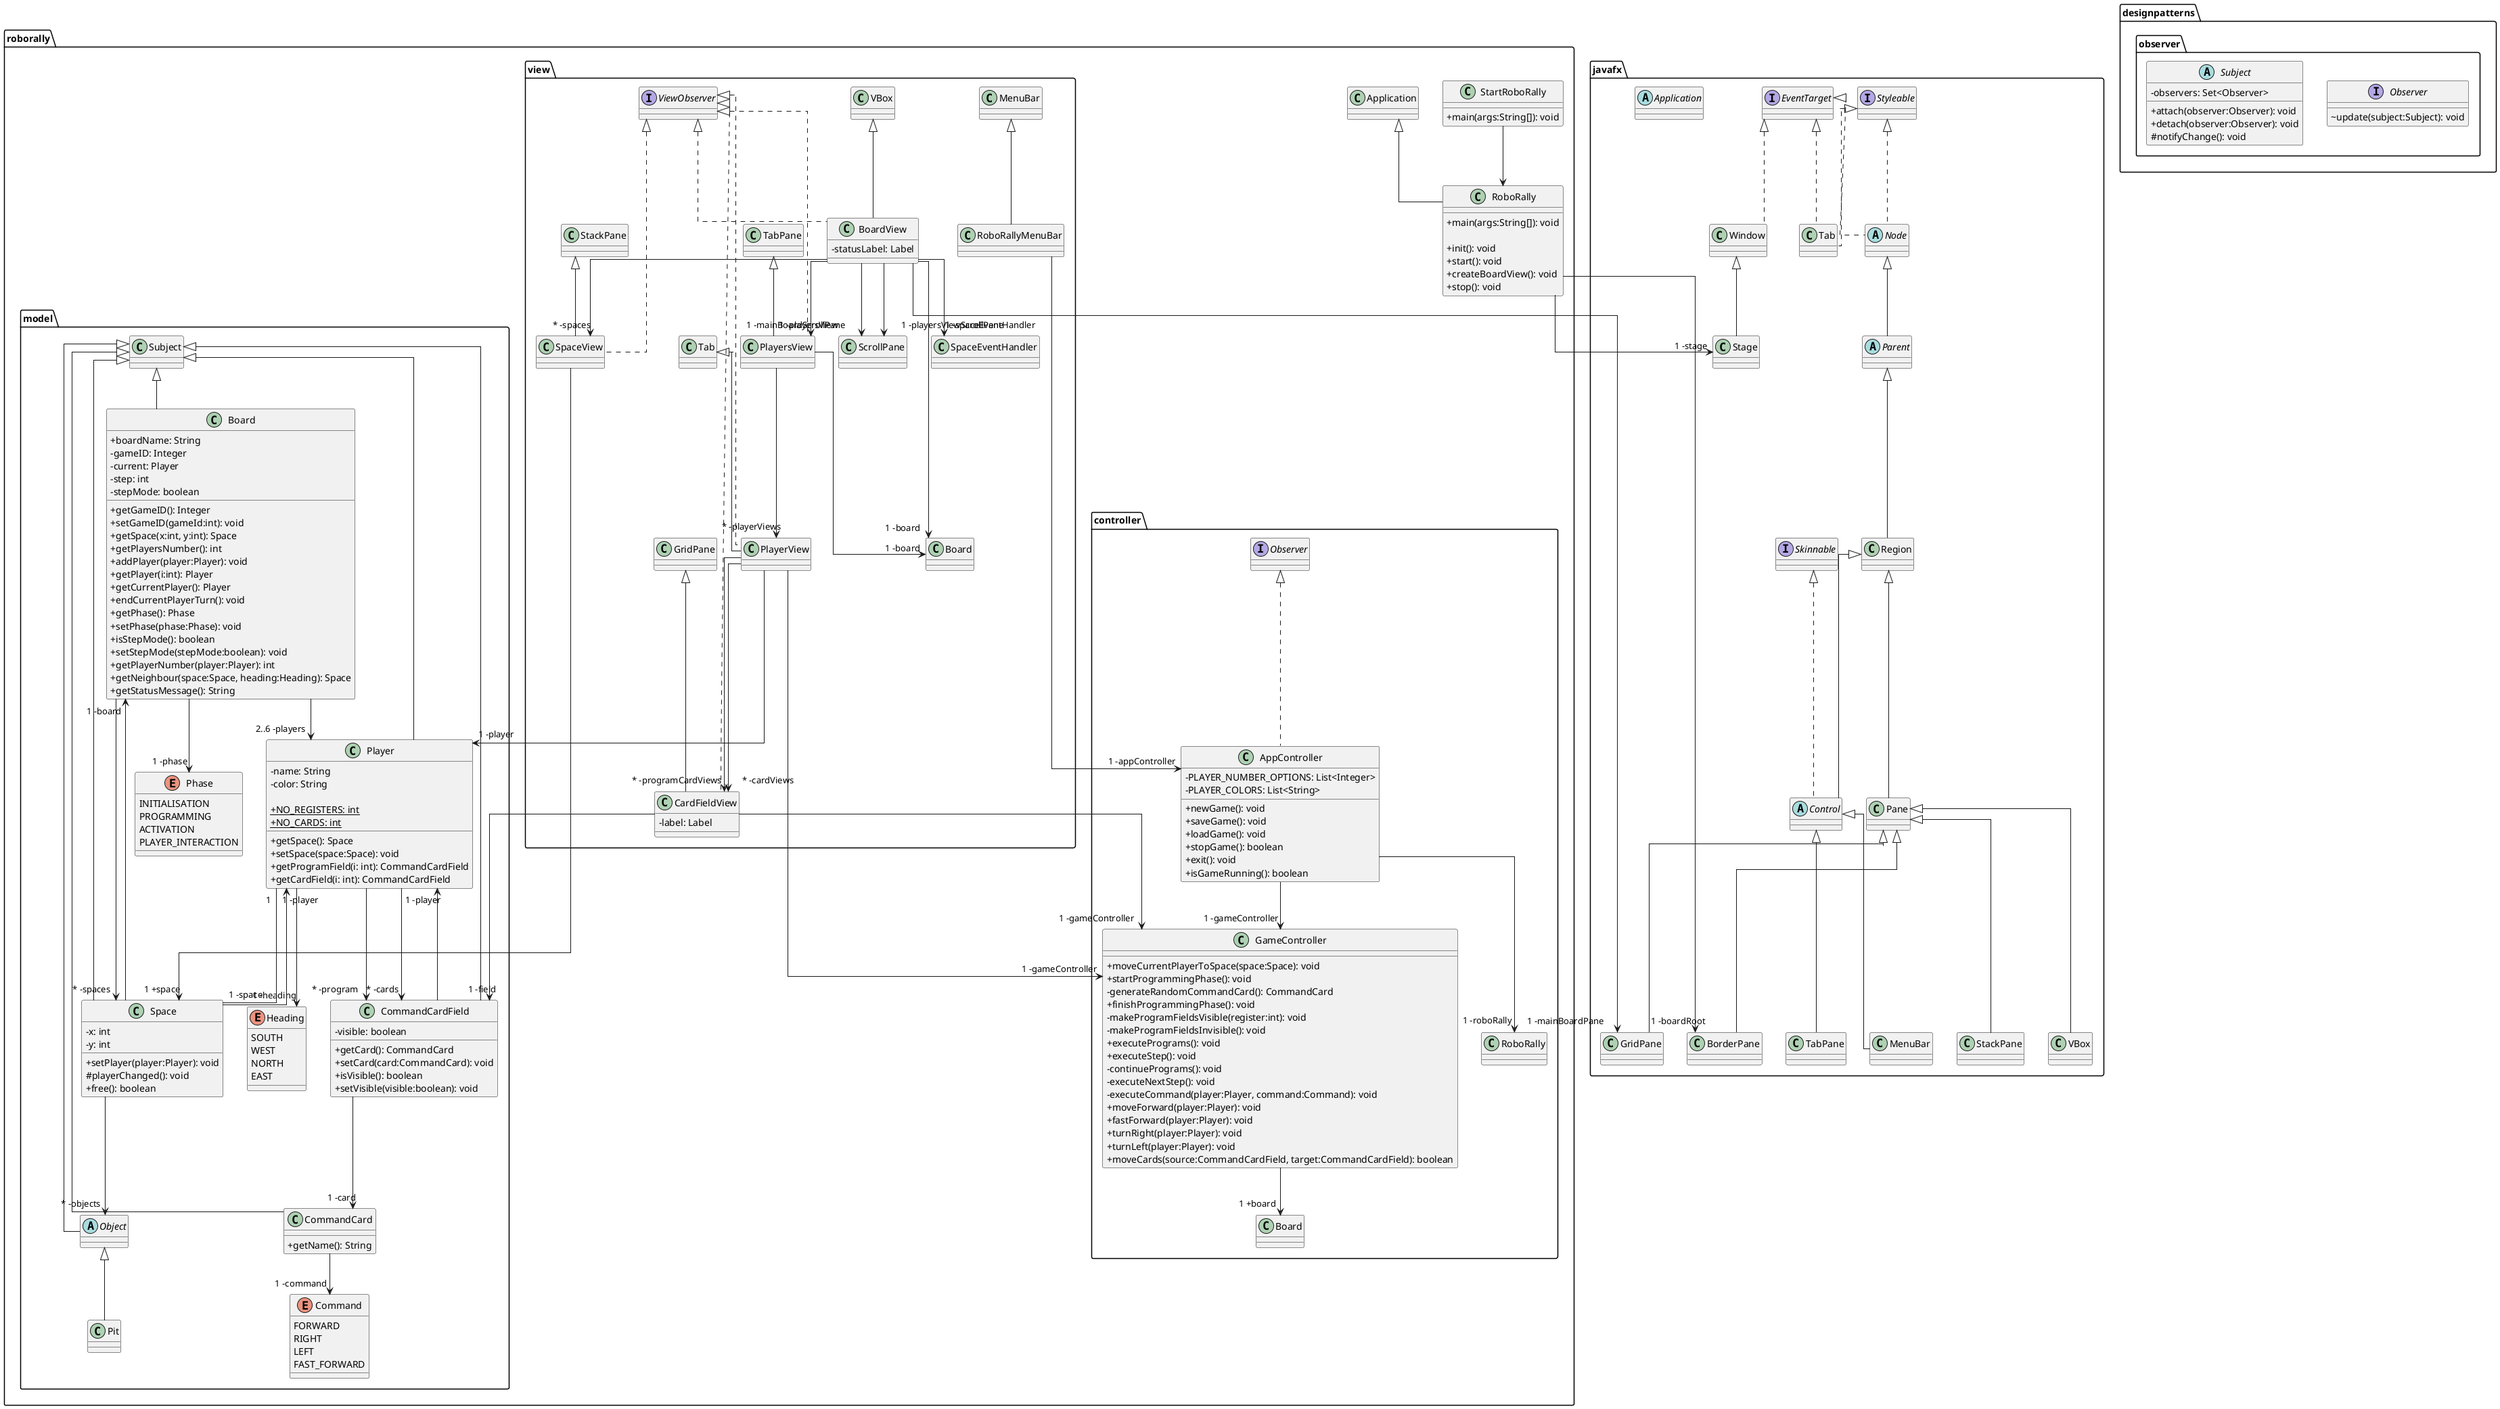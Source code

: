 @startuml
'https://plantuml.com/class-diagram

skinparam classAttributeIconSize 0
skinparam linetype polyline
skinparam linetype ortho

package javafx {
    abstract class Node implements EventTarget, Styleable {}
    class Tab implements EventTarget, Styleable {}
    class Window implements EventTarget {}
    abstract class Parent extends Node {}
    class Region extends Parent {}
    abstract class Control extends Region implements Skinnable {}
    class Pane extends Region {}
    class VBox extends Pane {}
    class GridPane extends Pane {}
    class TabPane extends Control {}
    class MenuBar extends Control {}
    class StackPane extends Pane {}
    class BorderPane extends Pane {}
    class Stage extends Window {}
    abstract class Application {}
}

package designpatterns.observer {
    interface Observer {
        ~update(subject:Subject): void
    }
    abstract class Subject {
        -observers: Set<Observer>

        +attach(observer:Observer): void
        +detach(observer:Observer): void
        #notifyChange(): void
    }
}

package roborally {
    package controller {
        class AppController implements Observer {
            -PLAYER_NUMBER_OPTIONS: List<Integer>
            -PLAYER_COLORS: List<String>

            +newGame(): void
            +saveGame(): void
            +loadGame(): void
            +stopGame(): boolean
            +exit(): void
            +isGameRunning(): boolean
        }
        AppController --> "1 -roboRally" RoboRally
        AppController --> "1 -gameController" GameController

        class GameController {
            +moveCurrentPlayerToSpace(space:Space): void
            +startProgrammingPhase(): void
            -generateRandomCommandCard(): CommandCard
            +finishProgrammingPhase(): void
            -makeProgramFieldsVisible(register:int): void
            -makeProgramFieldsInvisible(): void
            +executePrograms(): void
            +executeStep(): void
            -continuePrograms(): void
            -executeNextStep(): void
            -executeCommand(player:Player, command:Command): void
            +moveForward(player:Player): void
            +fastForward(player:Player): void
            +turnRight(player:Player): void
            +turnLeft(player:Player): void
            +moveCards(source:CommandCardField, target:CommandCardField): boolean
        }
        GameController --> "1 +board" Board
    }

    package model {
        class Board extends Subject {
            +boardName: String
            -gameID: Integer
            -current: Player
            -step: int
            -stepMode: boolean

            +getGameID(): Integer
            +setGameID(gameId:int): void
            +getSpace(x:int, y:int): Space
            +getPlayersNumber(): int
            +addPlayer(player:Player): void
            +getPlayer(i:int): Player
            +getCurrentPlayer(): Player
            +endCurrentPlayerTurn(): void
            +getPhase(): Phase
            +setPhase(phase:Phase): void
            +isStepMode(): boolean
            +setStepMode(stepMode:boolean): void
            +getPlayerNumber(player:Player): int
            +getNeighbour(space:Space, heading:Heading): Space
            +getStatusMessage(): String
        }
        Board --> "1 -phase" Phase
        Board --> "2..6 -players" Player
        Board --> " * -spaces" Space

        enum Command {
            FORWARD
            RIGHT
            LEFT
            FAST_FORWARD
        }

        class CommandCard extends Subject {
            +getName(): String
        }
        CommandCard --> "1 -command" Command

        class CommandCardField extends Subject {
            -visible: boolean

            +getCard(): CommandCard
            +setCard(card:CommandCard): void
            +isVisible(): boolean
            +setVisible(visible:boolean): void
        }
        CommandCardField --> "1 -card" CommandCard
        CommandCardField --> "1 -player" Player

        enum Heading {
            SOUTH
            WEST
            NORTH
            EAST
        }

        enum Phase {
            INITIALISATION
            PROGRAMMING
            ACTIVATION
            PLAYER_INTERACTION
        }

        class Player extends Subject {
            -name: String
            -color: String

            +{static} NO_REGISTERS: int
            +{static} NO_CARDS: int

            +getSpace(): Space
            +setSpace(space:Space): void
            +getProgramField(i: int): CommandCardField
            +getCardField(i: int): CommandCardField
        }
        Player --> "1 -heading" Heading
        Player --> " * -program" CommandCardField
        Player --> " * -cards" CommandCardField
        Player "1" -- "1 -space" Space

        class Space extends Subject {
            -x: int
            -y: int

            +setPlayer(player:Player): void
            #playerChanged(): void
            +free(): boolean
        }
        Space --> " * -objects" Object
        Space --> "1 -player" Player
        Space --> "1 -board" Board

        abstract class Object extends Subject {
        }

        class Pit extends Object {}

    }

    package view {
        class BoardView extends VBox implements ViewObserver {
            -statusLabel: Label
        }
        BoardView --> "1 -board" Board
        BoardView --> "1 -mainBoardScrollPane" ScrollPane
        BoardView --> "1 -mainBoardPane" GridPane
        BoardView --> " * -spaces" SpaceView
        BoardView --> "1 -playersViewScrollPane" ScrollPane
        BoardView --> "1 -playersView" PlayersView
        BoardView --> "1 -spaceEventHandler" SpaceEventHandler

        class CardFieldView extends GridPane implements ViewObserver {
            -label: Label
        }
        CardFieldView --> "1 -field" CommandCardField
        CardFieldView --> "1 -gameController" GameController

        class PlayersView extends TabPane implements ViewObserver {}
        PlayersView --> "1 -board" Board
        PlayersView --> " * -playerViews" PlayerView

        class PlayerView extends Tab implements ViewObserver {}
        PlayerView --> "1 -player" Player
        PlayerView --> " * -programCardViews" CardFieldView
        PlayerView --> " * -cardViews" CardFieldView
        PlayerView --> "1 -gameController" GameController

        class RoboRallyMenuBar extends MenuBar {}
        RoboRallyMenuBar --> "1 -appController" AppController

        class SpaceView extends StackPane implements ViewObserver {}
        SpaceView --> "1 +space" Space

        interface ViewObserver {}
    }

    class RoboRally extends Application {
        +main(args:String[]): void

        +init(): void
        +start(): void
        +createBoardView(): void
        +stop(): void
    }
    RoboRally --> "1 -boardRoot" BorderPane
    RoboRally --> "1 -stage" Stage

    class StartRoboRally {
        +main(args:String[]): void
    }
    StartRoboRally --> RoboRally
}


@enduml